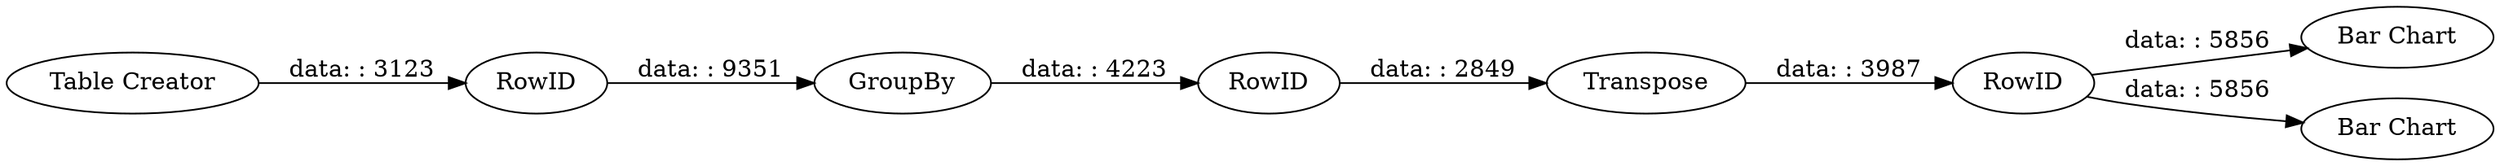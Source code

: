 digraph {
	"-2205705117141665106_9" [label="Bar Chart"]
	"-2205705117141665106_1" [label="Table Creator"]
	"-2205705117141665106_4" [label=Transpose]
	"-2205705117141665106_7" [label=RowID]
	"-2205705117141665106_8" [label=RowID]
	"-2205705117141665106_6" [label=RowID]
	"-2205705117141665106_3" [label=GroupBy]
	"-2205705117141665106_2" [label="Bar Chart"]
	"-2205705117141665106_3" -> "-2205705117141665106_7" [label="data: : 4223"]
	"-2205705117141665106_7" -> "-2205705117141665106_4" [label="data: : 2849"]
	"-2205705117141665106_1" -> "-2205705117141665106_6" [label="data: : 3123"]
	"-2205705117141665106_8" -> "-2205705117141665106_9" [label="data: : 5856"]
	"-2205705117141665106_8" -> "-2205705117141665106_2" [label="data: : 5856"]
	"-2205705117141665106_6" -> "-2205705117141665106_3" [label="data: : 9351"]
	"-2205705117141665106_4" -> "-2205705117141665106_8" [label="data: : 3987"]
	rankdir=LR
}
